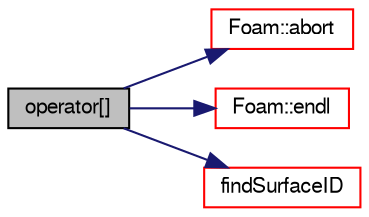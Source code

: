 digraph "operator[]"
{
  bgcolor="transparent";
  edge [fontname="FreeSans",fontsize="10",labelfontname="FreeSans",labelfontsize="10"];
  node [fontname="FreeSans",fontsize="10",shape=record];
  rankdir="LR";
  Node1769 [label="operator[]",height=0.2,width=0.4,color="black", fillcolor="grey75", style="filled", fontcolor="black"];
  Node1769 -> Node1770 [color="midnightblue",fontsize="10",style="solid",fontname="FreeSans"];
  Node1770 [label="Foam::abort",height=0.2,width=0.4,color="red",URL="$a21124.html#a447107a607d03e417307c203fa5fb44b"];
  Node1769 -> Node1778 [color="midnightblue",fontsize="10",style="solid",fontname="FreeSans"];
  Node1778 [label="Foam::endl",height=0.2,width=0.4,color="red",URL="$a21124.html#a2db8fe02a0d3909e9351bb4275b23ce4",tooltip="Add newline and flush stream. "];
  Node1769 -> Node1813 [color="midnightblue",fontsize="10",style="solid",fontname="FreeSans"];
  Node1813 [label="findSurfaceID",height=0.2,width=0.4,color="red",URL="$a25246.html#af7fdead0bde1be31dbbcd7b3a826a0bc",tooltip="Find index of surface. Return -1 if not found. "];
}
